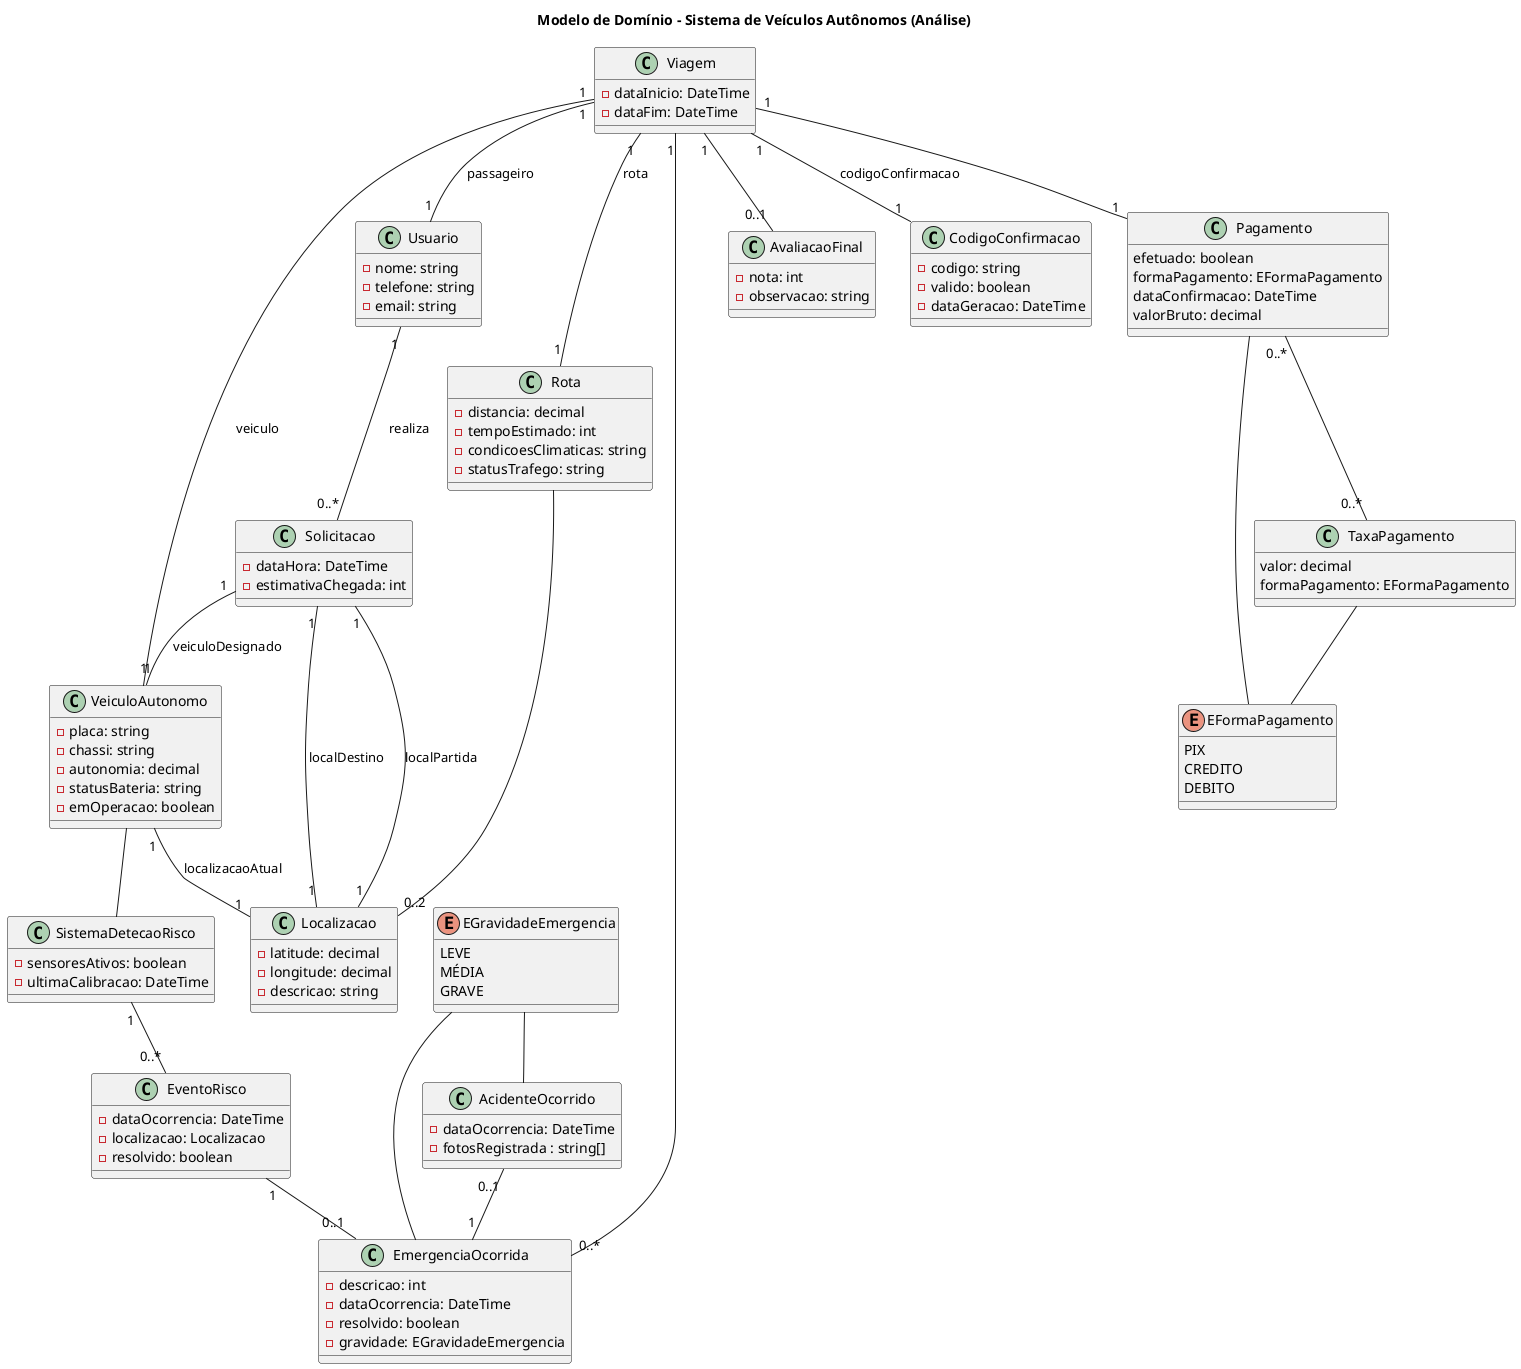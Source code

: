 @startuml
title Modelo de Domínio - Sistema de Veículos Autônomos (Análise)

class Usuario {
  - nome: string
  - telefone: string
  - email: string
}

class Localizacao {
  - latitude: decimal
  - longitude: decimal
  - descricao: string
}

class VeiculoAutonomo {
  - placa: string
  - chassi: string
  - autonomia: decimal
  - statusBateria: string
  - emOperacao: boolean
}

class Solicitacao {
  - dataHora: DateTime
  - estimativaChegada: int
}

class Viagem {
  - dataInicio: DateTime
  - dataFim: DateTime
}

class AvaliacaoFinal {
    - nota: int
    - observacao: string
}

class EmergenciaOcorrida {
    - descricao: int
    - dataOcorrencia: DateTime
    - resolvido: boolean
    - gravidade: EGravidadeEmergencia
}

class AcidenteOcorrido{
    - dataOcorrencia: DateTime
    - fotosRegistrada : string[]
}

Enum EGravidadeEmergencia{
    LEVE
    MÉDIA
    GRAVE
}

class CodigoConfirmacao {
  - codigo: string
  - valido: boolean
  - dataGeracao: DateTime
}

class Rota {
  - distancia: decimal
  - tempoEstimado: int
  - condicoesClimaticas: string
  - statusTrafego: string
}

class SistemaDetecaoRisco {
  - sensoresAtivos: boolean
  - ultimaCalibracao: DateTime
}

class EventoRisco {
  - dataOcorrencia: DateTime
  - localizacao: Localizacao
  - resolvido: boolean
}

class Pagamento {
  efetuado: boolean
  formaPagamento: EFormaPagamento
  dataConfirmacao: DateTime
  valorBruto: decimal
}

class TaxaPagamento{
  valor: decimal
  formaPagamento: EFormaPagamento
}

Enum EFormaPagamento {
  PIX
  CREDITO
  DEBITO
}

Usuario "1" -- "0..*" Solicitacao : realiza
Solicitacao "1" -- "1" Localizacao : localPartida
Solicitacao "1" -- "1" Localizacao : localDestino
Solicitacao "1" -- "1" VeiculoAutonomo : veiculoDesignado

Viagem "1" -- "1" Usuario : passageiro
Viagem "1" -- "1" VeiculoAutonomo : veiculo
Viagem "1" -- "1" CodigoConfirmacao : codigoConfirmacao
Viagem "1" -- "1" Rota : rota
Viagem "1" -- "0..1" AvaliacaoFinal
Viagem "1" -- "0..*" EmergenciaOcorrida
Viagem "1" -- "1" Pagamento

Pagamento -- EFormaPagamento
Pagamento "0..*" -- "0..*" TaxaPagamento
TaxaPagamento -- EFormaPagamento

EGravidadeEmergencia -- EmergenciaOcorrida
AcidenteOcorrido "0..1" -- "1" EmergenciaOcorrida
EGravidadeEmergencia -- AcidenteOcorrido

VeiculoAutonomo "1" -- "1" Localizacao : localizacaoAtual
VeiculoAutonomo -- SistemaDetecaoRisco
Rota -- "0..2" Localizacao

SistemaDetecaoRisco "1" -- "0..*" EventoRisco
EventoRisco "1" -- "0..1" EmergenciaOcorrida
@enduml